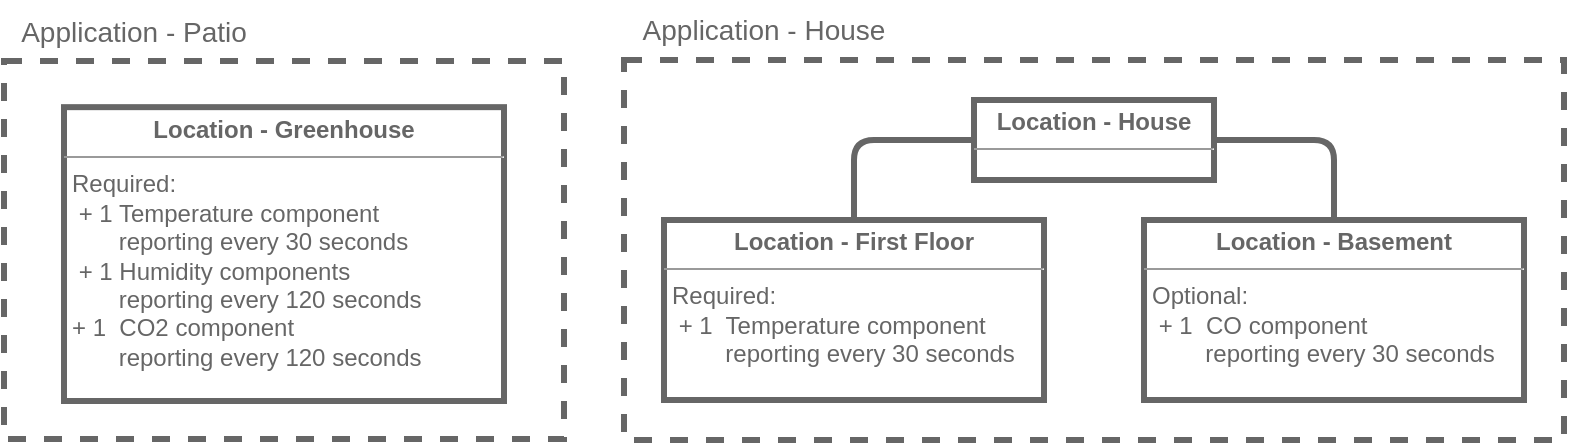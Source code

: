 <mxfile version="22.1.16" type="device">
  <diagram name="Page-1" id="UgkzKDdlbD2YLOSZ790F">
    <mxGraphModel dx="139" dy="626" grid="1" gridSize="10" guides="1" tooltips="1" connect="1" arrows="1" fold="1" page="1" pageScale="1" pageWidth="850" pageHeight="1100" math="0" shadow="0">
      <root>
        <mxCell id="0" />
        <mxCell id="1" parent="0" />
        <mxCell id="WlptZsgnhNTtkk-JXFNz-1" value="" style="group" vertex="1" connectable="0" parent="1">
          <mxGeometry x="990" y="390.5" width="280" height="219" as="geometry" />
        </mxCell>
        <mxCell id="ce8JXZ0sOefDhEw3IZX--21" value="&lt;font style=&quot;font-size: 14px;&quot;&gt;Application - Patio&lt;/font&gt;" style="text;html=1;strokeColor=none;fillColor=none;align=center;verticalAlign=middle;whiteSpace=wrap;rounded=0;fontSize=11;fontFamily=Helvetica;fontColor=#666666;container=0;" parent="WlptZsgnhNTtkk-JXFNz-1" vertex="1">
          <mxGeometry width="130" height="30" as="geometry" />
        </mxCell>
        <mxCell id="ce8JXZ0sOefDhEw3IZX--16" value="" style="rounded=0;whiteSpace=wrap;html=1;fontFamily=Helvetica;fontSize=11;fontColor=default;fillColor=none;strokeWidth=3;dashed=1;strokeColor=#666666;container=0;" parent="WlptZsgnhNTtkk-JXFNz-1" vertex="1">
          <mxGeometry y="30" width="280" height="189" as="geometry" />
        </mxCell>
        <mxCell id="ce8JXZ0sOefDhEw3IZX--1" value="&lt;p style=&quot;margin:0px;margin-top:4px;text-align:center;&quot;&gt;&lt;font color=&quot;#666666&quot;&gt;&lt;b style=&quot;&quot;&gt;Location - Greenhouse&lt;/b&gt;&lt;/font&gt;&lt;/p&gt;&lt;hr size=&quot;1&quot;&gt;&lt;p style=&quot;margin:0px;margin-left:4px;&quot;&gt;&lt;font color=&quot;#666666&quot;&gt;Required:&lt;br&gt;&amp;nbsp;+ 1 Temperature component&amp;nbsp;&lt;/font&gt;&lt;/p&gt;&lt;p style=&quot;margin:0px;margin-left:4px;&quot;&gt;&lt;font color=&quot;#666666&quot;&gt;&amp;nbsp; &amp;nbsp; &amp;nbsp; &amp;nbsp;reporting every 30 seconds&lt;/font&gt;&lt;/p&gt;&lt;p style=&quot;margin:0px;margin-left:4px;&quot;&gt;&lt;font color=&quot;#666666&quot;&gt;&amp;nbsp;+ 1 Humidity components&lt;br&gt;&amp;nbsp; &amp;nbsp; &amp;nbsp; &amp;nbsp;reporting every 120 seconds&lt;br&gt;+ 1&amp;nbsp; CO2 component&lt;/font&gt;&lt;br style=&quot;border-color: var(--border-color); color: rgb(102, 102, 102);&quot;&gt;&lt;span style=&quot;color: rgb(102, 102, 102);&quot;&gt;&amp;nbsp; &amp;nbsp; &amp;nbsp; &amp;nbsp;reporting every 120 seconds&lt;/span&gt;&lt;font color=&quot;#666666&quot;&gt;&lt;br&gt;&lt;/font&gt;&lt;/p&gt;" style="verticalAlign=top;align=left;overflow=fill;fontSize=12;fontFamily=Helvetica;html=1;whiteSpace=wrap;strokeColor=#666666;fontColor=#333333;fillColor=#ffffff;labelBackgroundColor=none;strokeWidth=3;container=0;" parent="WlptZsgnhNTtkk-JXFNz-1" vertex="1">
          <mxGeometry x="30" y="53.08" width="220" height="146.92" as="geometry" />
        </mxCell>
        <mxCell id="WlptZsgnhNTtkk-JXFNz-2" value="" style="group" vertex="1" connectable="0" parent="1">
          <mxGeometry x="1300" y="390" width="470" height="220" as="geometry" />
        </mxCell>
        <mxCell id="ce8JXZ0sOefDhEw3IZX--22" value="&lt;font style=&quot;font-size: 14px;&quot;&gt;Application - House&lt;/font&gt;" style="text;html=1;strokeColor=none;fillColor=none;align=center;verticalAlign=middle;whiteSpace=wrap;rounded=0;fontSize=11;fontFamily=Helvetica;fontColor=#666666;container=0;" parent="WlptZsgnhNTtkk-JXFNz-2" vertex="1">
          <mxGeometry width="140" height="30" as="geometry" />
        </mxCell>
        <mxCell id="ce8JXZ0sOefDhEw3IZX--17" value="" style="rounded=0;whiteSpace=wrap;html=1;fontFamily=Helvetica;fontSize=11;fontColor=default;fillColor=none;strokeWidth=3;dashed=1;strokeColor=#666666;container=0;" parent="WlptZsgnhNTtkk-JXFNz-2" vertex="1">
          <mxGeometry y="30" width="470" height="190" as="geometry" />
        </mxCell>
        <mxCell id="ce8JXZ0sOefDhEw3IZX--12" value="&lt;p style=&quot;margin:0px;margin-top:4px;text-align:center;&quot;&gt;&lt;font color=&quot;#666666&quot;&gt;&lt;b style=&quot;&quot;&gt;Location - House&lt;/b&gt;&lt;/font&gt;&lt;/p&gt;&lt;hr size=&quot;1&quot;&gt;&lt;p style=&quot;margin:0px;margin-left:4px;&quot;&gt;&lt;br&gt;&lt;/p&gt;" style="verticalAlign=top;align=left;overflow=fill;fontSize=12;fontFamily=Helvetica;html=1;whiteSpace=wrap;strokeColor=#666666;fontColor=#333333;fillColor=#ffffff;labelBackgroundColor=none;strokeWidth=3;container=0;" parent="WlptZsgnhNTtkk-JXFNz-2" vertex="1">
          <mxGeometry x="175" y="50" width="120" height="40" as="geometry" />
        </mxCell>
        <mxCell id="ce8JXZ0sOefDhEw3IZX--13" style="edgeStyle=orthogonalEdgeStyle;shape=connector;curved=0;rounded=1;orthogonalLoop=1;jettySize=auto;html=1;exitX=0;exitY=0.5;exitDx=0;exitDy=0;labelBackgroundColor=default;strokeColor=#666666;strokeWidth=3;align=center;verticalAlign=middle;fontFamily=Helvetica;fontSize=11;fontColor=default;endArrow=none;endFill=0;" parent="WlptZsgnhNTtkk-JXFNz-2" source="ce8JXZ0sOefDhEw3IZX--12" target="ce8JXZ0sOefDhEw3IZX--9" edge="1">
          <mxGeometry relative="1" as="geometry" />
        </mxCell>
        <mxCell id="ce8JXZ0sOefDhEw3IZX--14" style="edgeStyle=orthogonalEdgeStyle;shape=connector;curved=0;rounded=1;orthogonalLoop=1;jettySize=auto;html=1;labelBackgroundColor=default;strokeColor=#666666;strokeWidth=3;align=center;verticalAlign=middle;fontFamily=Helvetica;fontSize=11;fontColor=default;endArrow=none;endFill=0;exitX=1;exitY=0.5;exitDx=0;exitDy=0;" parent="WlptZsgnhNTtkk-JXFNz-2" source="ce8JXZ0sOefDhEw3IZX--12" target="ce8JXZ0sOefDhEw3IZX--11" edge="1">
          <mxGeometry relative="1" as="geometry" />
        </mxCell>
        <mxCell id="WlptZsgnhNTtkk-JXFNz-3" value="" style="group" vertex="1" connectable="0" parent="WlptZsgnhNTtkk-JXFNz-2">
          <mxGeometry x="20" y="110" width="430" height="90" as="geometry" />
        </mxCell>
        <mxCell id="ce8JXZ0sOefDhEw3IZX--9" value="&lt;p style=&quot;margin:0px;margin-top:4px;text-align:center;&quot;&gt;&lt;font color=&quot;#666666&quot;&gt;&lt;b style=&quot;&quot;&gt;Location - First Floor&lt;/b&gt;&lt;/font&gt;&lt;/p&gt;&lt;hr size=&quot;1&quot;&gt;&lt;p style=&quot;margin:0px;margin-left:4px;&quot;&gt;&lt;font color=&quot;#666666&quot;&gt;Required:&lt;br&gt;&amp;nbsp;+ 1&amp;nbsp; Temperature component&amp;nbsp;&lt;/font&gt;&lt;/p&gt;&lt;p style=&quot;margin:0px;margin-left:4px;&quot;&gt;&lt;font color=&quot;#666666&quot;&gt;&lt;span style=&quot;white-space: pre;&quot;&gt;&#x9;&lt;/span&gt;reporting every 30 seconds&lt;br&gt;&amp;nbsp;&lt;/font&gt;&lt;/p&gt;" style="verticalAlign=top;align=left;overflow=fill;fontSize=12;fontFamily=Helvetica;html=1;whiteSpace=wrap;strokeColor=#666666;fontColor=#333333;fillColor=#ffffff;labelBackgroundColor=none;strokeWidth=3;container=0;" parent="WlptZsgnhNTtkk-JXFNz-3" vertex="1">
          <mxGeometry width="190" height="90" as="geometry" />
        </mxCell>
        <mxCell id="ce8JXZ0sOefDhEw3IZX--11" value="&lt;p style=&quot;margin:0px;margin-top:4px;text-align:center;&quot;&gt;&lt;font color=&quot;#666666&quot;&gt;&lt;b style=&quot;&quot;&gt;Location - Basement&lt;/b&gt;&lt;/font&gt;&lt;/p&gt;&lt;hr size=&quot;1&quot;&gt;&lt;p style=&quot;margin:0px;margin-left:4px;&quot;&gt;&lt;font color=&quot;#666666&quot;&gt;Optional:&lt;br&gt;&amp;nbsp;+ 1&amp;nbsp; CO component&amp;nbsp;&lt;/font&gt;&lt;/p&gt;&lt;p style=&quot;margin:0px;margin-left:4px;&quot;&gt;&lt;font color=&quot;#666666&quot;&gt;&lt;span style=&quot;white-space: pre;&quot;&gt;&#x9;&lt;/span&gt;reporting every 30 seconds&lt;br&gt;&amp;nbsp;&lt;br&gt;&lt;/font&gt;&lt;/p&gt;" style="verticalAlign=top;align=left;overflow=fill;fontSize=12;fontFamily=Helvetica;html=1;whiteSpace=wrap;strokeColor=#666666;fontColor=#333333;fillColor=#ffffff;labelBackgroundColor=none;strokeWidth=3;container=0;" parent="WlptZsgnhNTtkk-JXFNz-3" vertex="1">
          <mxGeometry x="240" width="190" height="90" as="geometry" />
        </mxCell>
      </root>
    </mxGraphModel>
  </diagram>
</mxfile>
